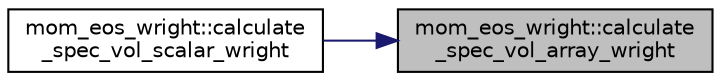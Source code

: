 digraph "mom_eos_wright::calculate_spec_vol_array_wright"
{
 // INTERACTIVE_SVG=YES
 // LATEX_PDF_SIZE
  edge [fontname="Helvetica",fontsize="10",labelfontname="Helvetica",labelfontsize="10"];
  node [fontname="Helvetica",fontsize="10",shape=record];
  rankdir="RL";
  Node1 [label="mom_eos_wright::calculate\l_spec_vol_array_wright",height=0.2,width=0.4,color="black", fillcolor="grey75", style="filled", fontcolor="black",tooltip="This subroutine computes the in situ specific volume of sea water (specvol in [m3 kg-1]) from salinit..."];
  Node1 -> Node2 [dir="back",color="midnightblue",fontsize="10",style="solid",fontname="Helvetica"];
  Node2 [label="mom_eos_wright::calculate\l_spec_vol_scalar_wright",height=0.2,width=0.4,color="black", fillcolor="white", style="filled",URL="$namespacemom__eos__wright.html#aa1577bed7878372af9be62afea06cbf0",tooltip="This subroutine computes the in situ specific volume of sea water (specvol in [m3 kg-1]) from salinit..."];
}

